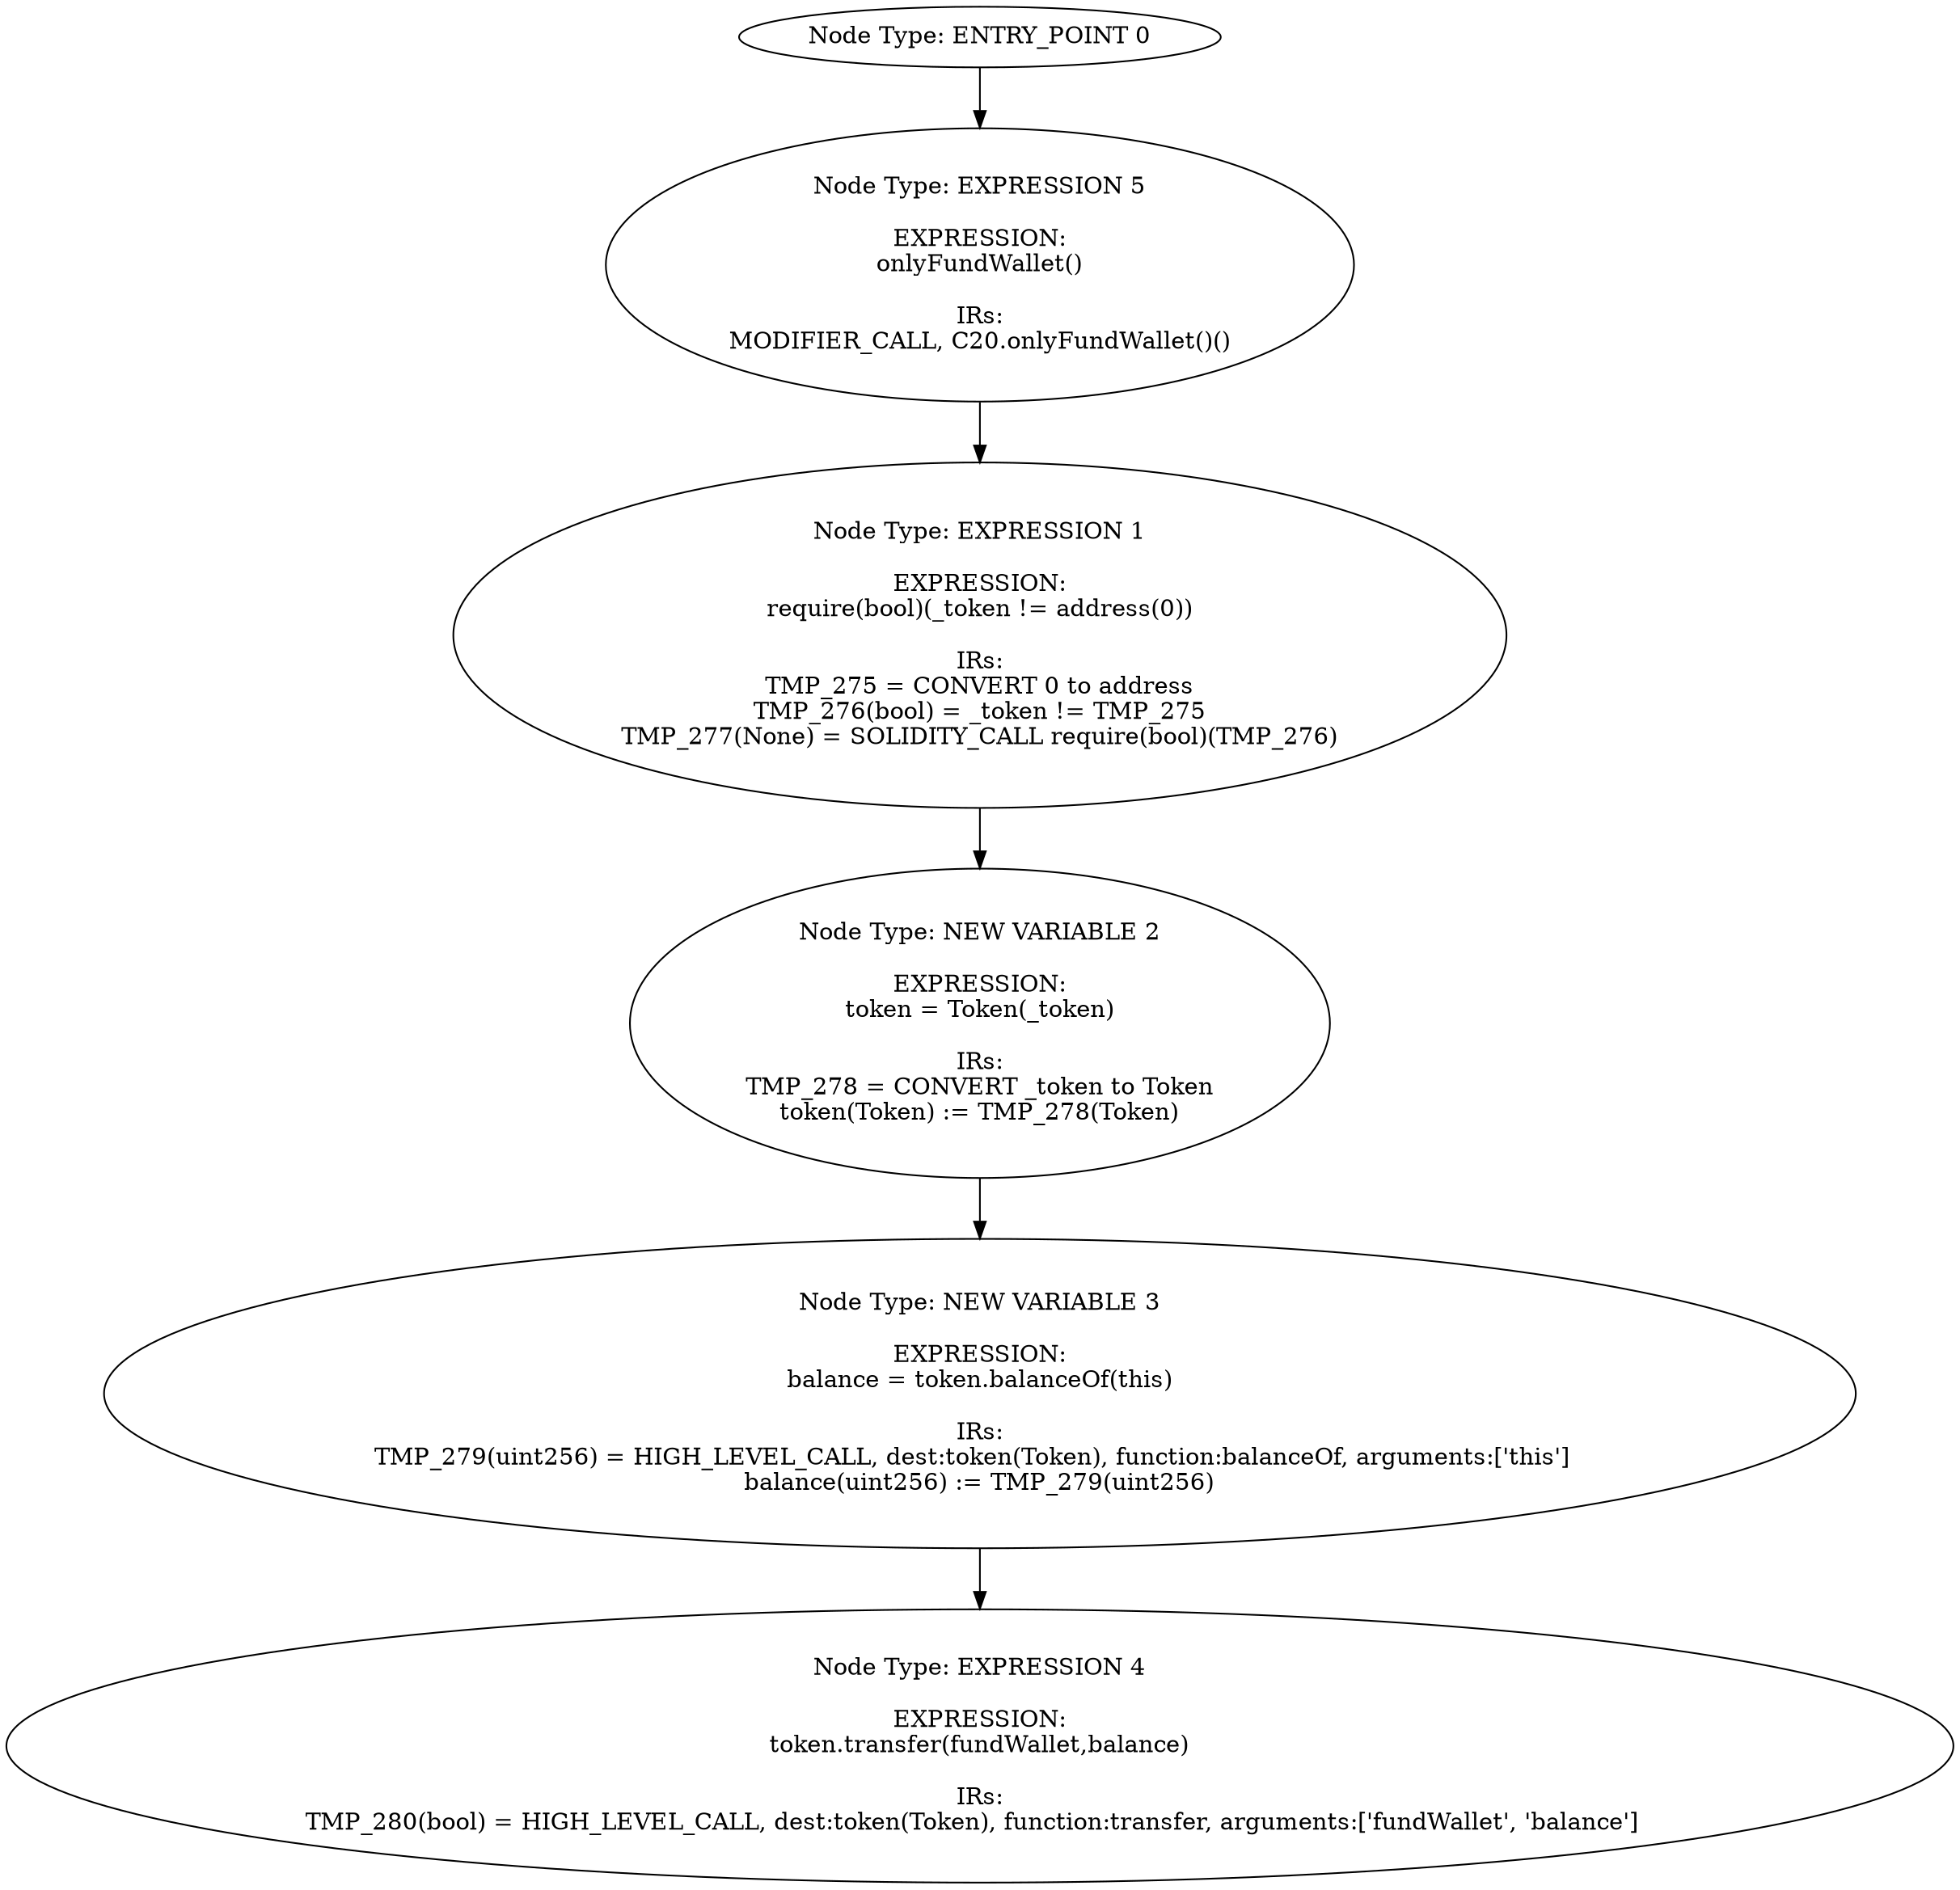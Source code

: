 digraph{
0[label="Node Type: ENTRY_POINT 0
"];
0->5;
1[label="Node Type: EXPRESSION 1

EXPRESSION:
require(bool)(_token != address(0))

IRs:
TMP_275 = CONVERT 0 to address
TMP_276(bool) = _token != TMP_275
TMP_277(None) = SOLIDITY_CALL require(bool)(TMP_276)"];
1->2;
2[label="Node Type: NEW VARIABLE 2

EXPRESSION:
token = Token(_token)

IRs:
TMP_278 = CONVERT _token to Token
token(Token) := TMP_278(Token)"];
2->3;
3[label="Node Type: NEW VARIABLE 3

EXPRESSION:
balance = token.balanceOf(this)

IRs:
TMP_279(uint256) = HIGH_LEVEL_CALL, dest:token(Token), function:balanceOf, arguments:['this']  
balance(uint256) := TMP_279(uint256)"];
3->4;
4[label="Node Type: EXPRESSION 4

EXPRESSION:
token.transfer(fundWallet,balance)

IRs:
TMP_280(bool) = HIGH_LEVEL_CALL, dest:token(Token), function:transfer, arguments:['fundWallet', 'balance']  "];
5[label="Node Type: EXPRESSION 5

EXPRESSION:
onlyFundWallet()

IRs:
MODIFIER_CALL, C20.onlyFundWallet()()"];
5->1;
}
